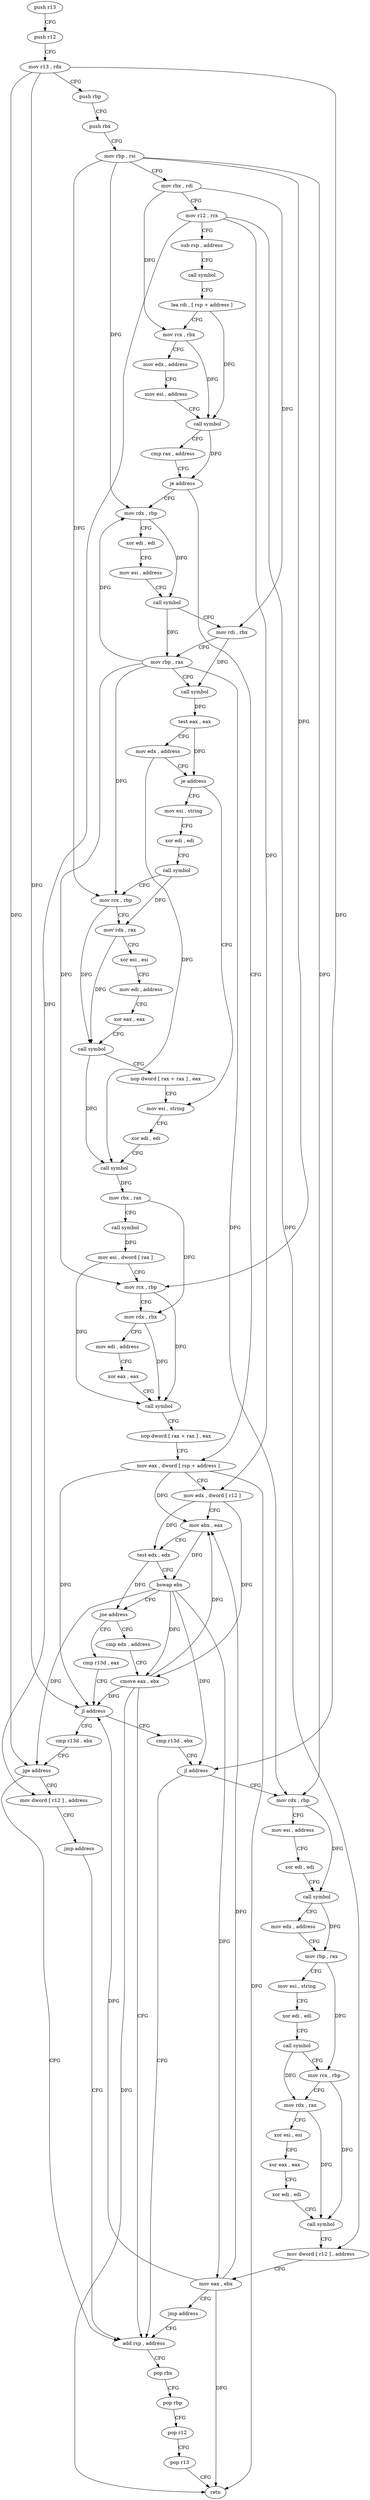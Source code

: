 digraph "func" {
"4214800" [label = "push r13" ]
"4214802" [label = "push r12" ]
"4214804" [label = "mov r13 , rdx" ]
"4214807" [label = "push rbp" ]
"4214808" [label = "push rbx" ]
"4214809" [label = "mov rbp , rsi" ]
"4214812" [label = "mov rbx , rdi" ]
"4214815" [label = "mov r12 , rcx" ]
"4214818" [label = "sub rsp , address" ]
"4214822" [label = "call symbol" ]
"4214827" [label = "lea rdi , [ rsp + address ]" ]
"4214832" [label = "mov rcx , rbx" ]
"4214835" [label = "mov edx , address" ]
"4214840" [label = "mov esi , address" ]
"4214845" [label = "call symbol" ]
"4214850" [label = "cmp rax , address" ]
"4214854" [label = "je address" ]
"4214976" [label = "mov eax , dword [ rsp + address ]" ]
"4214856" [label = "mov rdx , rbp" ]
"4214980" [label = "mov edx , dword [ r12 ]" ]
"4214984" [label = "mov ebx , eax" ]
"4214986" [label = "test edx , edx" ]
"4214988" [label = "bswap ebx" ]
"4214990" [label = "jne address" ]
"4215016" [label = "cmp edx , address" ]
"4214992" [label = "cmp r13d , eax" ]
"4214859" [label = "xor edi , edi" ]
"4214861" [label = "mov esi , address" ]
"4214866" [label = "call symbol" ]
"4214871" [label = "mov rdi , rbx" ]
"4214874" [label = "mov rbp , rax" ]
"4214877" [label = "call symbol" ]
"4214882" [label = "test eax , eax" ]
"4214884" [label = "mov edx , address" ]
"4214889" [label = "je address" ]
"4214928" [label = "mov esi , string" ]
"4214891" [label = "mov esi , string" ]
"4215019" [label = "cmove eax , ebx" ]
"4215022" [label = "add rsp , address" ]
"4214995" [label = "jl address" ]
"4215040" [label = "cmp r13d , ebx" ]
"4214997" [label = "cmp r13d , ebx" ]
"4214933" [label = "xor edi , edi" ]
"4214935" [label = "call symbol" ]
"4214940" [label = "mov rbx , rax" ]
"4214943" [label = "call symbol" ]
"4214948" [label = "mov esi , dword [ rax ]" ]
"4214950" [label = "mov rcx , rbp" ]
"4214953" [label = "mov rdx , rbx" ]
"4214956" [label = "mov edi , address" ]
"4214961" [label = "xor eax , eax" ]
"4214963" [label = "call symbol" ]
"4214968" [label = "nop dword [ rax + rax ] , eax" ]
"4214896" [label = "xor edi , edi" ]
"4214898" [label = "call symbol" ]
"4214903" [label = "mov rcx , rbp" ]
"4214906" [label = "mov rdx , rax" ]
"4214909" [label = "xor esi , esi" ]
"4214911" [label = "mov edi , address" ]
"4214916" [label = "xor eax , eax" ]
"4214918" [label = "call symbol" ]
"4214923" [label = "nop dword [ rax + rax ] , eax" ]
"4215043" [label = "jl address" ]
"4215045" [label = "mov rdx , rbp" ]
"4215000" [label = "jge address" ]
"4215002" [label = "mov dword [ r12 ] , address" ]
"4215026" [label = "pop rbx" ]
"4215027" [label = "pop rbp" ]
"4215028" [label = "pop r12" ]
"4215030" [label = "pop r13" ]
"4215032" [label = "retn" ]
"4215048" [label = "mov esi , address" ]
"4215053" [label = "xor edi , edi" ]
"4215055" [label = "call symbol" ]
"4215060" [label = "mov edx , address" ]
"4215065" [label = "mov rbp , rax" ]
"4215068" [label = "mov esi , string" ]
"4215073" [label = "xor edi , edi" ]
"4215075" [label = "call symbol" ]
"4215080" [label = "mov rcx , rbp" ]
"4215083" [label = "mov rdx , rax" ]
"4215086" [label = "xor esi , esi" ]
"4215088" [label = "xor eax , eax" ]
"4215090" [label = "xor edi , edi" ]
"4215092" [label = "call symbol" ]
"4215097" [label = "mov dword [ r12 ] , address" ]
"4215105" [label = "mov eax , ebx" ]
"4215107" [label = "jmp address" ]
"4215010" [label = "jmp address" ]
"4214800" -> "4214802" [ label = "CFG" ]
"4214802" -> "4214804" [ label = "CFG" ]
"4214804" -> "4214807" [ label = "CFG" ]
"4214804" -> "4214995" [ label = "DFG" ]
"4214804" -> "4215043" [ label = "DFG" ]
"4214804" -> "4215000" [ label = "DFG" ]
"4214807" -> "4214808" [ label = "CFG" ]
"4214808" -> "4214809" [ label = "CFG" ]
"4214809" -> "4214812" [ label = "CFG" ]
"4214809" -> "4214856" [ label = "DFG" ]
"4214809" -> "4214950" [ label = "DFG" ]
"4214809" -> "4214903" [ label = "DFG" ]
"4214809" -> "4215045" [ label = "DFG" ]
"4214812" -> "4214815" [ label = "CFG" ]
"4214812" -> "4214832" [ label = "DFG" ]
"4214812" -> "4214871" [ label = "DFG" ]
"4214815" -> "4214818" [ label = "CFG" ]
"4214815" -> "4214980" [ label = "DFG" ]
"4214815" -> "4215097" [ label = "DFG" ]
"4214815" -> "4215002" [ label = "DFG" ]
"4214818" -> "4214822" [ label = "CFG" ]
"4214822" -> "4214827" [ label = "CFG" ]
"4214827" -> "4214832" [ label = "CFG" ]
"4214827" -> "4214845" [ label = "DFG" ]
"4214832" -> "4214835" [ label = "CFG" ]
"4214832" -> "4214845" [ label = "DFG" ]
"4214835" -> "4214840" [ label = "CFG" ]
"4214840" -> "4214845" [ label = "CFG" ]
"4214845" -> "4214850" [ label = "CFG" ]
"4214845" -> "4214854" [ label = "DFG" ]
"4214850" -> "4214854" [ label = "CFG" ]
"4214854" -> "4214976" [ label = "CFG" ]
"4214854" -> "4214856" [ label = "CFG" ]
"4214976" -> "4214980" [ label = "CFG" ]
"4214976" -> "4214984" [ label = "DFG" ]
"4214976" -> "4214995" [ label = "DFG" ]
"4214976" -> "4215032" [ label = "DFG" ]
"4214856" -> "4214859" [ label = "CFG" ]
"4214856" -> "4214866" [ label = "DFG" ]
"4214980" -> "4214984" [ label = "CFG" ]
"4214980" -> "4214986" [ label = "DFG" ]
"4214980" -> "4215019" [ label = "DFG" ]
"4214984" -> "4214986" [ label = "CFG" ]
"4214984" -> "4214988" [ label = "DFG" ]
"4214986" -> "4214988" [ label = "CFG" ]
"4214986" -> "4214990" [ label = "DFG" ]
"4214988" -> "4214990" [ label = "CFG" ]
"4214988" -> "4215019" [ label = "DFG" ]
"4214988" -> "4215043" [ label = "DFG" ]
"4214988" -> "4215000" [ label = "DFG" ]
"4214988" -> "4215105" [ label = "DFG" ]
"4214990" -> "4215016" [ label = "CFG" ]
"4214990" -> "4214992" [ label = "CFG" ]
"4215016" -> "4215019" [ label = "CFG" ]
"4214992" -> "4214995" [ label = "CFG" ]
"4214859" -> "4214861" [ label = "CFG" ]
"4214861" -> "4214866" [ label = "CFG" ]
"4214866" -> "4214871" [ label = "CFG" ]
"4214866" -> "4214874" [ label = "DFG" ]
"4214871" -> "4214874" [ label = "CFG" ]
"4214871" -> "4214877" [ label = "DFG" ]
"4214874" -> "4214877" [ label = "CFG" ]
"4214874" -> "4214856" [ label = "DFG" ]
"4214874" -> "4214950" [ label = "DFG" ]
"4214874" -> "4214903" [ label = "DFG" ]
"4214874" -> "4215045" [ label = "DFG" ]
"4214877" -> "4214882" [ label = "DFG" ]
"4214882" -> "4214884" [ label = "CFG" ]
"4214882" -> "4214889" [ label = "DFG" ]
"4214884" -> "4214889" [ label = "CFG" ]
"4214884" -> "4214935" [ label = "DFG" ]
"4214889" -> "4214928" [ label = "CFG" ]
"4214889" -> "4214891" [ label = "CFG" ]
"4214928" -> "4214933" [ label = "CFG" ]
"4214891" -> "4214896" [ label = "CFG" ]
"4215019" -> "4215022" [ label = "CFG" ]
"4215019" -> "4214984" [ label = "DFG" ]
"4215019" -> "4214995" [ label = "DFG" ]
"4215019" -> "4215032" [ label = "DFG" ]
"4215022" -> "4215026" [ label = "CFG" ]
"4214995" -> "4215040" [ label = "CFG" ]
"4214995" -> "4214997" [ label = "CFG" ]
"4215040" -> "4215043" [ label = "CFG" ]
"4214997" -> "4215000" [ label = "CFG" ]
"4214933" -> "4214935" [ label = "CFG" ]
"4214935" -> "4214940" [ label = "DFG" ]
"4214940" -> "4214943" [ label = "CFG" ]
"4214940" -> "4214953" [ label = "DFG" ]
"4214943" -> "4214948" [ label = "DFG" ]
"4214948" -> "4214950" [ label = "CFG" ]
"4214948" -> "4214963" [ label = "DFG" ]
"4214950" -> "4214953" [ label = "CFG" ]
"4214950" -> "4214963" [ label = "DFG" ]
"4214953" -> "4214956" [ label = "CFG" ]
"4214953" -> "4214963" [ label = "DFG" ]
"4214956" -> "4214961" [ label = "CFG" ]
"4214961" -> "4214963" [ label = "CFG" ]
"4214963" -> "4214968" [ label = "CFG" ]
"4214968" -> "4214976" [ label = "CFG" ]
"4214896" -> "4214898" [ label = "CFG" ]
"4214898" -> "4214903" [ label = "CFG" ]
"4214898" -> "4214906" [ label = "DFG" ]
"4214903" -> "4214906" [ label = "CFG" ]
"4214903" -> "4214918" [ label = "DFG" ]
"4214906" -> "4214909" [ label = "CFG" ]
"4214906" -> "4214918" [ label = "DFG" ]
"4214909" -> "4214911" [ label = "CFG" ]
"4214911" -> "4214916" [ label = "CFG" ]
"4214916" -> "4214918" [ label = "CFG" ]
"4214918" -> "4214923" [ label = "CFG" ]
"4214918" -> "4214935" [ label = "DFG" ]
"4214923" -> "4214928" [ label = "CFG" ]
"4215043" -> "4215022" [ label = "CFG" ]
"4215043" -> "4215045" [ label = "CFG" ]
"4215045" -> "4215048" [ label = "CFG" ]
"4215045" -> "4215055" [ label = "DFG" ]
"4215000" -> "4215022" [ label = "CFG" ]
"4215000" -> "4215002" [ label = "CFG" ]
"4215002" -> "4215010" [ label = "CFG" ]
"4215026" -> "4215027" [ label = "CFG" ]
"4215027" -> "4215028" [ label = "CFG" ]
"4215028" -> "4215030" [ label = "CFG" ]
"4215030" -> "4215032" [ label = "CFG" ]
"4215048" -> "4215053" [ label = "CFG" ]
"4215053" -> "4215055" [ label = "CFG" ]
"4215055" -> "4215060" [ label = "CFG" ]
"4215055" -> "4215065" [ label = "DFG" ]
"4215060" -> "4215065" [ label = "CFG" ]
"4215065" -> "4215068" [ label = "CFG" ]
"4215065" -> "4215080" [ label = "DFG" ]
"4215068" -> "4215073" [ label = "CFG" ]
"4215073" -> "4215075" [ label = "CFG" ]
"4215075" -> "4215080" [ label = "CFG" ]
"4215075" -> "4215083" [ label = "DFG" ]
"4215080" -> "4215083" [ label = "CFG" ]
"4215080" -> "4215092" [ label = "DFG" ]
"4215083" -> "4215086" [ label = "CFG" ]
"4215083" -> "4215092" [ label = "DFG" ]
"4215086" -> "4215088" [ label = "CFG" ]
"4215088" -> "4215090" [ label = "CFG" ]
"4215090" -> "4215092" [ label = "CFG" ]
"4215092" -> "4215097" [ label = "CFG" ]
"4215097" -> "4215105" [ label = "CFG" ]
"4215105" -> "4215107" [ label = "CFG" ]
"4215105" -> "4214984" [ label = "DFG" ]
"4215105" -> "4214995" [ label = "DFG" ]
"4215105" -> "4215032" [ label = "DFG" ]
"4215107" -> "4215022" [ label = "CFG" ]
"4215010" -> "4215022" [ label = "CFG" ]
}
